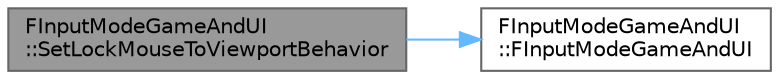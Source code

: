 digraph "FInputModeGameAndUI::SetLockMouseToViewportBehavior"
{
 // INTERACTIVE_SVG=YES
 // LATEX_PDF_SIZE
  bgcolor="transparent";
  edge [fontname=Helvetica,fontsize=10,labelfontname=Helvetica,labelfontsize=10];
  node [fontname=Helvetica,fontsize=10,shape=box,height=0.2,width=0.4];
  rankdir="LR";
  Node1 [id="Node000001",label="FInputModeGameAndUI\l::SetLockMouseToViewportBehavior",height=0.2,width=0.4,color="gray40", fillcolor="grey60", style="filled", fontcolor="black",tooltip="Sets the mouse locking behavior of the viewport."];
  Node1 -> Node2 [id="edge1_Node000001_Node000002",color="steelblue1",style="solid",tooltip=" "];
  Node2 [id="Node000002",label="FInputModeGameAndUI\l::FInputModeGameAndUI",height=0.2,width=0.4,color="grey40", fillcolor="white", style="filled",URL="$db/d00/structFInputModeGameAndUI.html#a7f739ef08cf309321b0531ac01d1e7be",tooltip=" "];
}
